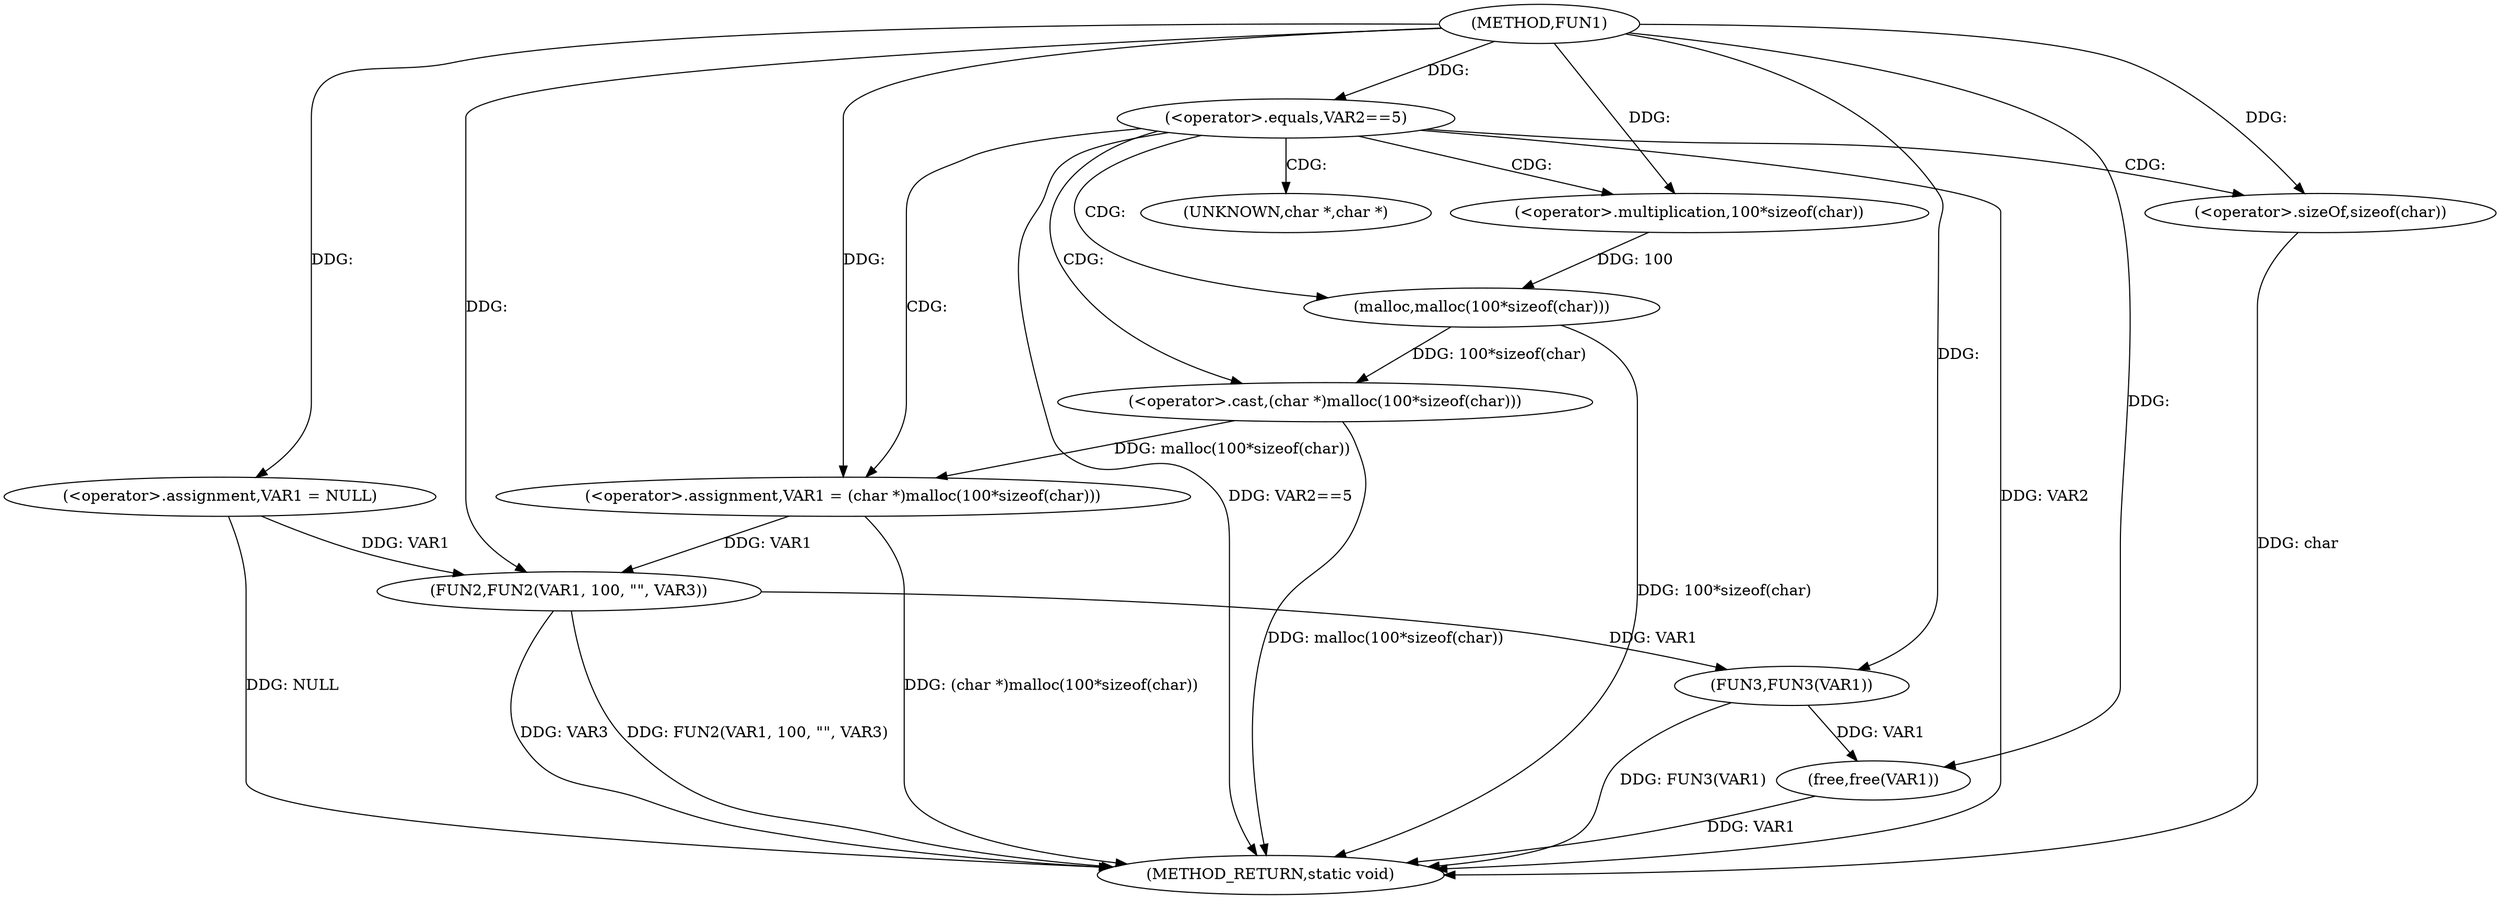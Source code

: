 digraph FUN1 {  
"1000100" [label = "(METHOD,FUN1)" ]
"1000131" [label = "(METHOD_RETURN,static void)" ]
"1000103" [label = "(<operator>.assignment,VAR1 = NULL)" ]
"1000107" [label = "(<operator>.equals,VAR2==5)" ]
"1000111" [label = "(<operator>.assignment,VAR1 = (char *)malloc(100*sizeof(char)))" ]
"1000113" [label = "(<operator>.cast,(char *)malloc(100*sizeof(char)))" ]
"1000115" [label = "(malloc,malloc(100*sizeof(char)))" ]
"1000116" [label = "(<operator>.multiplication,100*sizeof(char))" ]
"1000118" [label = "(<operator>.sizeOf,sizeof(char))" ]
"1000122" [label = "(FUN2,FUN2(VAR1, 100, \"\", VAR3))" ]
"1000127" [label = "(FUN3,FUN3(VAR1))" ]
"1000129" [label = "(free,free(VAR1))" ]
"1000114" [label = "(UNKNOWN,char *,char *)" ]
  "1000107" -> "1000131"  [ label = "DDG: VAR2"] 
  "1000107" -> "1000131"  [ label = "DDG: VAR2==5"] 
  "1000103" -> "1000131"  [ label = "DDG: NULL"] 
  "1000113" -> "1000131"  [ label = "DDG: malloc(100*sizeof(char))"] 
  "1000127" -> "1000131"  [ label = "DDG: FUN3(VAR1)"] 
  "1000111" -> "1000131"  [ label = "DDG: (char *)malloc(100*sizeof(char))"] 
  "1000122" -> "1000131"  [ label = "DDG: FUN2(VAR1, 100, \"\", VAR3)"] 
  "1000118" -> "1000131"  [ label = "DDG: char"] 
  "1000129" -> "1000131"  [ label = "DDG: VAR1"] 
  "1000122" -> "1000131"  [ label = "DDG: VAR3"] 
  "1000115" -> "1000131"  [ label = "DDG: 100*sizeof(char)"] 
  "1000100" -> "1000103"  [ label = "DDG: "] 
  "1000100" -> "1000107"  [ label = "DDG: "] 
  "1000113" -> "1000111"  [ label = "DDG: malloc(100*sizeof(char))"] 
  "1000100" -> "1000111"  [ label = "DDG: "] 
  "1000115" -> "1000113"  [ label = "DDG: 100*sizeof(char)"] 
  "1000116" -> "1000115"  [ label = "DDG: 100"] 
  "1000100" -> "1000116"  [ label = "DDG: "] 
  "1000100" -> "1000118"  [ label = "DDG: "] 
  "1000103" -> "1000122"  [ label = "DDG: VAR1"] 
  "1000111" -> "1000122"  [ label = "DDG: VAR1"] 
  "1000100" -> "1000122"  [ label = "DDG: "] 
  "1000122" -> "1000127"  [ label = "DDG: VAR1"] 
  "1000100" -> "1000127"  [ label = "DDG: "] 
  "1000127" -> "1000129"  [ label = "DDG: VAR1"] 
  "1000100" -> "1000129"  [ label = "DDG: "] 
  "1000107" -> "1000115"  [ label = "CDG: "] 
  "1000107" -> "1000116"  [ label = "CDG: "] 
  "1000107" -> "1000113"  [ label = "CDG: "] 
  "1000107" -> "1000118"  [ label = "CDG: "] 
  "1000107" -> "1000111"  [ label = "CDG: "] 
  "1000107" -> "1000114"  [ label = "CDG: "] 
}
